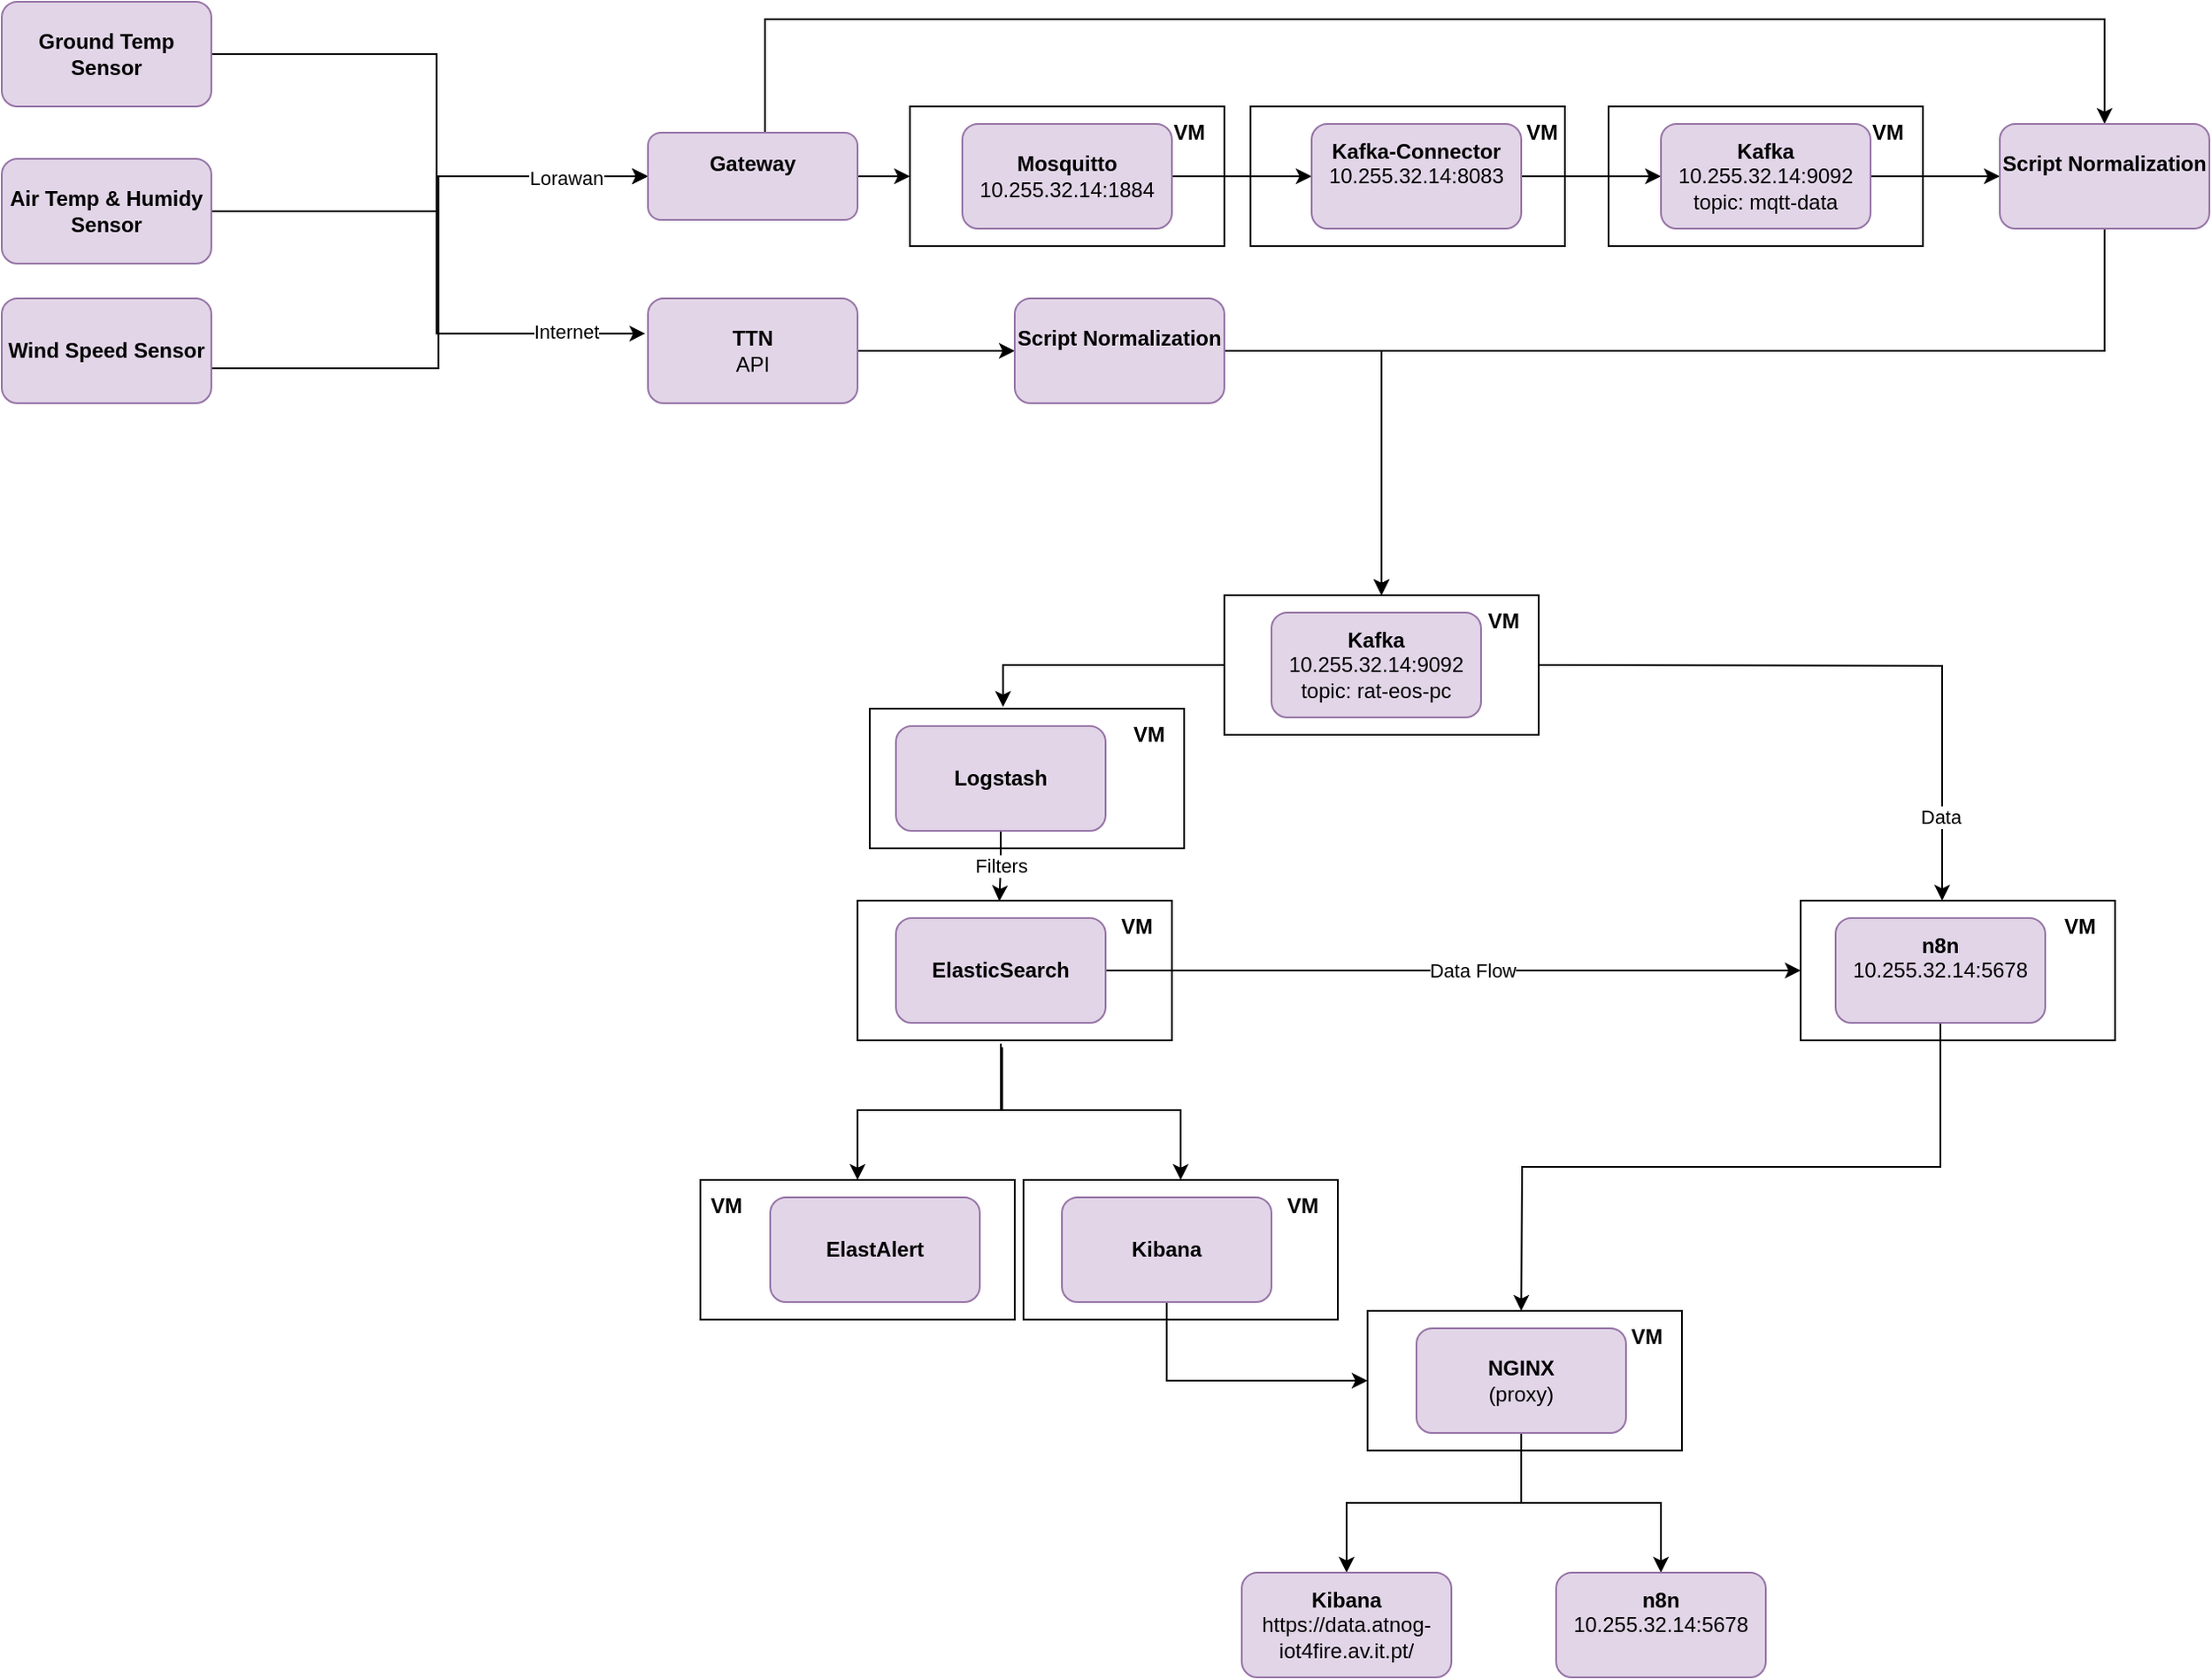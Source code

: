 <mxfile version="24.6.5" type="github">
  <diagram name="Página-1" id="U9sVXNLi1cfzZMgELVTF">
    <mxGraphModel dx="2345" dy="655" grid="0" gridSize="10" guides="1" tooltips="1" connect="1" arrows="1" fold="1" page="1" pageScale="1" pageWidth="827" pageHeight="1169" math="0" shadow="0">
      <root>
        <mxCell id="0" />
        <mxCell id="1" parent="0" />
        <mxCell id="4dspg_A0m96g3X4auWPV-66" value="" style="rounded=0;whiteSpace=wrap;html=1;" parent="1" vertex="1">
          <mxGeometry x="-293" y="435" width="180" height="80" as="geometry" />
        </mxCell>
        <mxCell id="4dspg_A0m96g3X4auWPV-67" value="&lt;b&gt;VM&lt;/b&gt;" style="text;html=1;align=center;verticalAlign=middle;whiteSpace=wrap;rounded=0;" parent="1" vertex="1">
          <mxGeometry x="-163" y="435" width="60" height="30" as="geometry" />
        </mxCell>
        <mxCell id="4dspg_A0m96g3X4auWPV-69" style="edgeStyle=orthogonalEdgeStyle;rounded=0;orthogonalLoop=1;jettySize=auto;html=1;exitX=0.46;exitY=1.05;exitDx=0;exitDy=0;entryX=0.5;entryY=0;entryDx=0;entryDy=0;exitPerimeter=0;" parent="1" source="4dspg_A0m96g3X4auWPV-64" target="4dspg_A0m96g3X4auWPV-60" edge="1">
          <mxGeometry relative="1" as="geometry" />
        </mxCell>
        <mxCell id="4dspg_A0m96g3X4auWPV-64" value="" style="rounded=0;whiteSpace=wrap;html=1;" parent="1" vertex="1">
          <mxGeometry x="-300" y="545" width="180" height="80" as="geometry" />
        </mxCell>
        <mxCell id="4dspg_A0m96g3X4auWPV-65" value="&lt;b&gt;VM&lt;/b&gt;" style="text;html=1;align=center;verticalAlign=middle;whiteSpace=wrap;rounded=0;" parent="1" vertex="1">
          <mxGeometry x="-170" y="545" width="60" height="30" as="geometry" />
        </mxCell>
        <mxCell id="4dspg_A0m96g3X4auWPV-62" value="" style="rounded=0;whiteSpace=wrap;html=1;" parent="1" vertex="1">
          <mxGeometry x="-390" y="705" width="180" height="80" as="geometry" />
        </mxCell>
        <mxCell id="4dspg_A0m96g3X4auWPV-63" value="&lt;b&gt;VM&lt;/b&gt;" style="text;html=1;align=center;verticalAlign=middle;whiteSpace=wrap;rounded=0;" parent="1" vertex="1">
          <mxGeometry x="-405" y="705" width="60" height="30" as="geometry" />
        </mxCell>
        <mxCell id="4dspg_A0m96g3X4auWPV-60" value="" style="rounded=0;whiteSpace=wrap;html=1;" parent="1" vertex="1">
          <mxGeometry x="-205" y="705" width="180" height="80" as="geometry" />
        </mxCell>
        <mxCell id="4dspg_A0m96g3X4auWPV-61" value="&lt;b&gt;VM&lt;/b&gt;" style="text;html=1;align=center;verticalAlign=middle;whiteSpace=wrap;rounded=0;" parent="1" vertex="1">
          <mxGeometry x="-75" y="705" width="60" height="30" as="geometry" />
        </mxCell>
        <mxCell id="4dspg_A0m96g3X4auWPV-58" value="" style="rounded=0;whiteSpace=wrap;html=1;" parent="1" vertex="1">
          <mxGeometry x="-8" y="780" width="180" height="80" as="geometry" />
        </mxCell>
        <mxCell id="4dspg_A0m96g3X4auWPV-59" value="&lt;b&gt;VM&lt;/b&gt;" style="text;html=1;align=center;verticalAlign=middle;whiteSpace=wrap;rounded=0;" parent="1" vertex="1">
          <mxGeometry x="122" y="780" width="60" height="30" as="geometry" />
        </mxCell>
        <mxCell id="4dspg_A0m96g3X4auWPV-53" value="" style="rounded=0;whiteSpace=wrap;html=1;" parent="1" vertex="1">
          <mxGeometry x="240" y="545" width="180" height="80" as="geometry" />
        </mxCell>
        <mxCell id="4dspg_A0m96g3X4auWPV-51" value="" style="rounded=0;whiteSpace=wrap;html=1;" parent="1" vertex="1">
          <mxGeometry x="-90" y="370" width="180" height="80" as="geometry" />
        </mxCell>
        <mxCell id="4dspg_A0m96g3X4auWPV-52" value="&lt;b&gt;VM&lt;/b&gt;" style="text;html=1;align=center;verticalAlign=middle;whiteSpace=wrap;rounded=0;" parent="1" vertex="1">
          <mxGeometry x="40" y="370" width="60" height="30" as="geometry" />
        </mxCell>
        <mxCell id="4dspg_A0m96g3X4auWPV-49" value="" style="rounded=0;whiteSpace=wrap;html=1;" parent="1" vertex="1">
          <mxGeometry x="-270" y="90" width="180" height="80" as="geometry" />
        </mxCell>
        <mxCell id="4dspg_A0m96g3X4auWPV-47" value="" style="rounded=0;whiteSpace=wrap;html=1;" parent="1" vertex="1">
          <mxGeometry x="-75" y="90" width="180" height="80" as="geometry" />
        </mxCell>
        <mxCell id="4dspg_A0m96g3X4auWPV-41" value="" style="rounded=0;whiteSpace=wrap;html=1;" parent="1" vertex="1">
          <mxGeometry x="130" y="90" width="180" height="80" as="geometry" />
        </mxCell>
        <mxCell id="VtKPe04n7dCPjRhlaxMr-1" style="edgeStyle=orthogonalEdgeStyle;rounded=0;orthogonalLoop=1;jettySize=auto;html=1;entryX=0;entryY=0.5;entryDx=0;entryDy=0;exitX=1;exitY=0.5;exitDx=0;exitDy=0;" parent="1" source="VtKPe04n7dCPjRhlaxMr-2" target="VtKPe04n7dCPjRhlaxMr-9" edge="1">
          <mxGeometry relative="1" as="geometry">
            <mxPoint x="-628" y="150" as="sourcePoint" />
            <Array as="points">
              <mxPoint x="-670" y="240" />
              <mxPoint x="-540" y="240" />
              <mxPoint x="-540" y="130" />
            </Array>
          </mxGeometry>
        </mxCell>
        <mxCell id="VtKPe04n7dCPjRhlaxMr-2" value="&lt;b&gt;Wind Speed Sensor&lt;/b&gt;" style="rounded=1;whiteSpace=wrap;html=1;fillColor=#e1d5e7;strokeColor=#9673a6;" parent="1" vertex="1">
          <mxGeometry x="-790" y="200" width="120" height="60" as="geometry" />
        </mxCell>
        <mxCell id="VtKPe04n7dCPjRhlaxMr-3" style="edgeStyle=orthogonalEdgeStyle;rounded=0;orthogonalLoop=1;jettySize=auto;html=1;exitX=1;exitY=0.5;exitDx=0;exitDy=0;entryX=0;entryY=0.5;entryDx=0;entryDy=0;" parent="1" source="VtKPe04n7dCPjRhlaxMr-4" target="VtKPe04n7dCPjRhlaxMr-9" edge="1">
          <mxGeometry relative="1" as="geometry">
            <mxPoint x="-448" y="150" as="sourcePoint" />
            <Array as="points">
              <mxPoint x="-540" y="150" />
              <mxPoint x="-540" y="130" />
            </Array>
          </mxGeometry>
        </mxCell>
        <mxCell id="4dspg_A0m96g3X4auWPV-9" value="Lorawan" style="edgeLabel;html=1;align=center;verticalAlign=middle;resizable=0;points=[];" parent="VtKPe04n7dCPjRhlaxMr-3" vertex="1" connectable="0">
          <mxGeometry x="0.653" y="-1" relative="1" as="geometry">
            <mxPoint as="offset" />
          </mxGeometry>
        </mxCell>
        <mxCell id="VtKPe04n7dCPjRhlaxMr-4" value="&lt;b&gt;Air Temp &amp;amp; Humidy Sensor&lt;/b&gt;" style="rounded=1;whiteSpace=wrap;html=1;fillColor=#e1d5e7;strokeColor=#9673a6;" parent="1" vertex="1">
          <mxGeometry x="-790" y="120" width="120" height="60" as="geometry" />
        </mxCell>
        <mxCell id="4dspg_A0m96g3X4auWPV-6" style="edgeStyle=orthogonalEdgeStyle;rounded=0;orthogonalLoop=1;jettySize=auto;html=1;exitX=1;exitY=0.5;exitDx=0;exitDy=0;entryX=-0.013;entryY=0.335;entryDx=0;entryDy=0;entryPerimeter=0;" parent="1" source="VtKPe04n7dCPjRhlaxMr-6" target="4dspg_A0m96g3X4auWPV-7" edge="1">
          <mxGeometry relative="1" as="geometry">
            <Array as="points">
              <mxPoint x="-541" y="60" />
              <mxPoint x="-541" y="220" />
            </Array>
          </mxGeometry>
        </mxCell>
        <mxCell id="4dspg_A0m96g3X4auWPV-10" value="Internet" style="edgeLabel;html=1;align=center;verticalAlign=middle;resizable=0;points=[];" parent="4dspg_A0m96g3X4auWPV-6" vertex="1" connectable="0">
          <mxGeometry x="0.775" y="1" relative="1" as="geometry">
            <mxPoint as="offset" />
          </mxGeometry>
        </mxCell>
        <mxCell id="VtKPe04n7dCPjRhlaxMr-6" value="&lt;b&gt;Ground Temp Sensor&lt;/b&gt;" style="rounded=1;whiteSpace=wrap;html=1;fillColor=#e1d5e7;strokeColor=#9673a6;" parent="1" vertex="1">
          <mxGeometry x="-790" y="30" width="120" height="60" as="geometry" />
        </mxCell>
        <mxCell id="4dspg_A0m96g3X4auWPV-21" style="edgeStyle=orthogonalEdgeStyle;rounded=0;orthogonalLoop=1;jettySize=auto;html=1;exitX=1;exitY=0.5;exitDx=0;exitDy=0;" parent="1" edge="1" source="VtKPe04n7dCPjRhlaxMr-9">
          <mxGeometry relative="1" as="geometry">
            <mxPoint x="-290" y="129.41" as="sourcePoint" />
            <mxPoint x="-270" y="129.41" as="targetPoint" />
          </mxGeometry>
        </mxCell>
        <mxCell id="_b3ZSCER_tLQH5-yUUfJ-1" style="edgeStyle=orthogonalEdgeStyle;rounded=0;orthogonalLoop=1;jettySize=auto;html=1;exitX=0.5;exitY=0;exitDx=0;exitDy=0;entryX=0.5;entryY=0;entryDx=0;entryDy=0;" parent="1" source="VtKPe04n7dCPjRhlaxMr-9" target="4dspg_A0m96g3X4auWPV-14" edge="1">
          <mxGeometry relative="1" as="geometry">
            <Array as="points">
              <mxPoint x="-353" y="40" />
              <mxPoint x="414" y="40" />
            </Array>
          </mxGeometry>
        </mxCell>
        <mxCell id="VtKPe04n7dCPjRhlaxMr-9" value="&lt;b&gt;Gateway&lt;/b&gt;&lt;br&gt;&lt;div&gt;&lt;br/&gt;&lt;/div&gt;" style="rounded=1;whiteSpace=wrap;html=1;fillColor=#e1d5e7;strokeColor=#9673a6;" parent="1" vertex="1">
          <mxGeometry x="-420" y="105" width="120" height="50" as="geometry" />
        </mxCell>
        <mxCell id="VtKPe04n7dCPjRhlaxMr-10" style="edgeStyle=orthogonalEdgeStyle;rounded=0;orthogonalLoop=1;jettySize=auto;html=1;entryX=0.45;entryY=0;entryDx=0;entryDy=0;entryPerimeter=0;" parent="1" target="4dspg_A0m96g3X4auWPV-53" edge="1">
          <mxGeometry relative="1" as="geometry">
            <mxPoint x="90" y="410" as="sourcePoint" />
            <mxPoint x="320" y="540" as="targetPoint" />
          </mxGeometry>
        </mxCell>
        <mxCell id="VtKPe04n7dCPjRhlaxMr-11" value="Data" style="edgeLabel;html=1;align=center;verticalAlign=middle;resizable=0;points=[];" parent="VtKPe04n7dCPjRhlaxMr-10" vertex="1" connectable="0">
          <mxGeometry x="0.516" y="-1" relative="1" as="geometry">
            <mxPoint y="40" as="offset" />
          </mxGeometry>
        </mxCell>
        <mxCell id="VtKPe04n7dCPjRhlaxMr-12" value="&lt;b&gt;Kafka&lt;/b&gt;&lt;div&gt;10.255.32.14:9092&lt;/div&gt;&lt;div&gt;topic: rat-eos-pc&lt;/div&gt;" style="rounded=1;whiteSpace=wrap;html=1;fillColor=#e1d5e7;strokeColor=#9673a6;" parent="1" vertex="1">
          <mxGeometry x="-63" y="380" width="120" height="60" as="geometry" />
        </mxCell>
        <mxCell id="VtKPe04n7dCPjRhlaxMr-13" value="Filters" style="edgeStyle=orthogonalEdgeStyle;rounded=0;orthogonalLoop=1;jettySize=auto;html=1;exitX=0.5;exitY=1;exitDx=0;exitDy=0;entryX=0.451;entryY=0.004;entryDx=0;entryDy=0;entryPerimeter=0;" parent="1" source="VtKPe04n7dCPjRhlaxMr-14" target="4dspg_A0m96g3X4auWPV-64" edge="1">
          <mxGeometry relative="1" as="geometry">
            <mxPoint x="-218" y="540" as="targetPoint" />
          </mxGeometry>
        </mxCell>
        <mxCell id="VtKPe04n7dCPjRhlaxMr-14" value="&lt;b&gt;Logstash&lt;/b&gt;" style="rounded=1;whiteSpace=wrap;html=1;fillColor=#e1d5e7;strokeColor=#9673a6;" parent="1" vertex="1">
          <mxGeometry x="-278" y="445" width="120" height="60" as="geometry" />
        </mxCell>
        <mxCell id="4dspg_A0m96g3X4auWPV-40" style="edgeStyle=orthogonalEdgeStyle;rounded=0;orthogonalLoop=1;jettySize=auto;html=1;exitX=0.5;exitY=1;exitDx=0;exitDy=0;" parent="1" source="VtKPe04n7dCPjRhlaxMr-16" edge="1">
          <mxGeometry relative="1" as="geometry">
            <mxPoint x="80" y="780" as="targetPoint" />
          </mxGeometry>
        </mxCell>
        <mxCell id="VtKPe04n7dCPjRhlaxMr-16" value="&lt;b&gt;n8n&lt;/b&gt;&lt;div&gt;&lt;div&gt;10.255.32.14:5678&lt;/div&gt;&lt;/div&gt;&lt;div&gt;&lt;br&gt;&lt;/div&gt;" style="rounded=1;whiteSpace=wrap;html=1;fillColor=#e1d5e7;strokeColor=#9673a6;" parent="1" vertex="1">
          <mxGeometry x="260" y="555" width="120" height="60" as="geometry" />
        </mxCell>
        <mxCell id="VtKPe04n7dCPjRhlaxMr-18" style="edgeStyle=orthogonalEdgeStyle;rounded=0;orthogonalLoop=1;jettySize=auto;html=1;exitX=0.456;exitY=1.023;exitDx=0;exitDy=0;entryX=0.5;entryY=0;entryDx=0;entryDy=0;exitPerimeter=0;" parent="1" source="4dspg_A0m96g3X4auWPV-64" target="4dspg_A0m96g3X4auWPV-62" edge="1">
          <mxGeometry relative="1" as="geometry">
            <mxPoint x="-298" y="715" as="targetPoint" />
          </mxGeometry>
        </mxCell>
        <mxCell id="VtKPe04n7dCPjRhlaxMr-20" style="edgeStyle=orthogonalEdgeStyle;rounded=0;orthogonalLoop=1;jettySize=auto;html=1;exitX=1;exitY=0.5;exitDx=0;exitDy=0;entryX=0;entryY=0.5;entryDx=0;entryDy=0;" parent="1" source="VtKPe04n7dCPjRhlaxMr-22" target="4dspg_A0m96g3X4auWPV-53" edge="1">
          <mxGeometry relative="1" as="geometry" />
        </mxCell>
        <mxCell id="VtKPe04n7dCPjRhlaxMr-21" value="Data Flow" style="edgeLabel;html=1;align=center;verticalAlign=middle;resizable=0;points=[];" parent="VtKPe04n7dCPjRhlaxMr-20" vertex="1" connectable="0">
          <mxGeometry x="0.462" y="-1" relative="1" as="geometry">
            <mxPoint x="-81" y="-1" as="offset" />
          </mxGeometry>
        </mxCell>
        <mxCell id="VtKPe04n7dCPjRhlaxMr-22" value="&lt;b&gt;ElasticSearch&lt;/b&gt;" style="rounded=1;whiteSpace=wrap;html=1;fillColor=#e1d5e7;strokeColor=#9673a6;" parent="1" vertex="1">
          <mxGeometry x="-278" y="555" width="120" height="60" as="geometry" />
        </mxCell>
        <mxCell id="VtKPe04n7dCPjRhlaxMr-23" value="&lt;b&gt;ElastAlert&lt;/b&gt;" style="rounded=1;whiteSpace=wrap;html=1;fillColor=#e1d5e7;strokeColor=#9673a6;" parent="1" vertex="1">
          <mxGeometry x="-350" y="715" width="120" height="60" as="geometry" />
        </mxCell>
        <mxCell id="4dspg_A0m96g3X4auWPV-38" style="edgeStyle=orthogonalEdgeStyle;rounded=0;orthogonalLoop=1;jettySize=auto;html=1;exitX=0.5;exitY=1;exitDx=0;exitDy=0;entryX=0;entryY=0.5;entryDx=0;entryDy=0;" parent="1" source="VtKPe04n7dCPjRhlaxMr-24" target="4dspg_A0m96g3X4auWPV-58" edge="1">
          <mxGeometry relative="1" as="geometry" />
        </mxCell>
        <mxCell id="VtKPe04n7dCPjRhlaxMr-24" value="&lt;b&gt;Kibana&lt;/b&gt;" style="rounded=1;whiteSpace=wrap;html=1;fillColor=#e1d5e7;strokeColor=#9673a6;" parent="1" vertex="1">
          <mxGeometry x="-183" y="715" width="120" height="60" as="geometry" />
        </mxCell>
        <mxCell id="4dspg_A0m96g3X4auWPV-71" style="edgeStyle=orthogonalEdgeStyle;rounded=0;orthogonalLoop=1;jettySize=auto;html=1;exitX=1;exitY=0.5;exitDx=0;exitDy=0;entryX=0;entryY=0.5;entryDx=0;entryDy=0;" parent="1" source="4dspg_A0m96g3X4auWPV-7" target="4dspg_A0m96g3X4auWPV-16" edge="1">
          <mxGeometry relative="1" as="geometry" />
        </mxCell>
        <mxCell id="4dspg_A0m96g3X4auWPV-7" value="&lt;b&gt;TTN&lt;/b&gt;&lt;br&gt;API" style="rounded=1;whiteSpace=wrap;html=1;fillColor=#e1d5e7;strokeColor=#9673a6;" parent="1" vertex="1">
          <mxGeometry x="-420" y="200" width="120" height="60" as="geometry" />
        </mxCell>
        <mxCell id="4dspg_A0m96g3X4auWPV-29" style="edgeStyle=orthogonalEdgeStyle;rounded=0;orthogonalLoop=1;jettySize=auto;html=1;exitX=1;exitY=0.5;exitDx=0;exitDy=0;entryX=0;entryY=0.5;entryDx=0;entryDy=0;" parent="1" source="4dspg_A0m96g3X4auWPV-8" target="4dspg_A0m96g3X4auWPV-11" edge="1">
          <mxGeometry relative="1" as="geometry" />
        </mxCell>
        <mxCell id="4dspg_A0m96g3X4auWPV-8" value="&lt;b&gt;Mosquitto&lt;/b&gt;&lt;div&gt;&lt;div&gt;10.255.32.14:1884&lt;/div&gt;&lt;/div&gt;" style="rounded=1;whiteSpace=wrap;html=1;fillColor=#e1d5e7;strokeColor=#9673a6;" parent="1" vertex="1">
          <mxGeometry x="-240" y="100" width="120" height="60" as="geometry" />
        </mxCell>
        <mxCell id="4dspg_A0m96g3X4auWPV-26" style="edgeStyle=orthogonalEdgeStyle;rounded=0;orthogonalLoop=1;jettySize=auto;html=1;exitX=1;exitY=0.5;exitDx=0;exitDy=0;entryX=0;entryY=0.5;entryDx=0;entryDy=0;" parent="1" source="4dspg_A0m96g3X4auWPV-11" target="4dspg_A0m96g3X4auWPV-12" edge="1">
          <mxGeometry relative="1" as="geometry" />
        </mxCell>
        <mxCell id="4dspg_A0m96g3X4auWPV-11" value="&lt;b&gt;Kafka-Connector&lt;/b&gt;&lt;div&gt;&lt;div&gt;10.255.32.14:8083&lt;/div&gt;&lt;/div&gt;&lt;div&gt;&lt;br&gt;&lt;/div&gt;" style="rounded=1;whiteSpace=wrap;html=1;fillColor=#e1d5e7;strokeColor=#9673a6;" parent="1" vertex="1">
          <mxGeometry x="-40" y="100" width="120" height="60" as="geometry" />
        </mxCell>
        <mxCell id="4dspg_A0m96g3X4auWPV-27" style="edgeStyle=orthogonalEdgeStyle;rounded=0;orthogonalLoop=1;jettySize=auto;html=1;exitX=1;exitY=0.5;exitDx=0;exitDy=0;entryX=0;entryY=0.5;entryDx=0;entryDy=0;" parent="1" source="4dspg_A0m96g3X4auWPV-12" target="4dspg_A0m96g3X4auWPV-14" edge="1">
          <mxGeometry relative="1" as="geometry" />
        </mxCell>
        <mxCell id="4dspg_A0m96g3X4auWPV-12" value="&lt;b&gt;Kafka&lt;/b&gt;&lt;div&gt;&lt;div&gt;10.255.32.14:9092&lt;/div&gt;&lt;/div&gt;&lt;div&gt;topic: mqtt-data&lt;br&gt;&lt;/div&gt;" style="rounded=1;whiteSpace=wrap;html=1;fillColor=#e1d5e7;strokeColor=#9673a6;" parent="1" vertex="1">
          <mxGeometry x="160" y="100" width="120" height="60" as="geometry" />
        </mxCell>
        <mxCell id="4dspg_A0m96g3X4auWPV-17" style="edgeStyle=orthogonalEdgeStyle;rounded=0;orthogonalLoop=1;jettySize=auto;html=1;exitX=0.5;exitY=1;exitDx=0;exitDy=0;" parent="1" source="4dspg_A0m96g3X4auWPV-14" edge="1">
          <mxGeometry relative="1" as="geometry">
            <mxPoint y="370" as="targetPoint" />
            <Array as="points">
              <mxPoint x="414" y="230" />
              <mxPoint y="230" />
            </Array>
          </mxGeometry>
        </mxCell>
        <mxCell id="4dspg_A0m96g3X4auWPV-14" value="&lt;b&gt;Script Normalization&lt;/b&gt;&lt;div&gt;&lt;div&gt;&lt;br&gt;&lt;/div&gt;&lt;/div&gt;" style="rounded=1;whiteSpace=wrap;html=1;fillColor=#e1d5e7;strokeColor=#9673a6;" parent="1" vertex="1">
          <mxGeometry x="354" y="100" width="120" height="60" as="geometry" />
        </mxCell>
        <mxCell id="4dspg_A0m96g3X4auWPV-19" style="edgeStyle=orthogonalEdgeStyle;rounded=0;orthogonalLoop=1;jettySize=auto;html=1;exitX=1;exitY=0.5;exitDx=0;exitDy=0;entryX=0.5;entryY=0;entryDx=0;entryDy=0;" parent="1" source="4dspg_A0m96g3X4auWPV-16" target="4dspg_A0m96g3X4auWPV-51" edge="1">
          <mxGeometry relative="1" as="geometry">
            <mxPoint y="380" as="targetPoint" />
          </mxGeometry>
        </mxCell>
        <mxCell id="4dspg_A0m96g3X4auWPV-16" value="&lt;b&gt;Script Normalization&lt;/b&gt;&lt;div&gt;&lt;div&gt;&lt;br&gt;&lt;/div&gt;&lt;/div&gt;" style="rounded=1;whiteSpace=wrap;html=1;fillColor=#e1d5e7;strokeColor=#9673a6;" parent="1" vertex="1">
          <mxGeometry x="-210" y="200" width="120" height="60" as="geometry" />
        </mxCell>
        <mxCell id="4dspg_A0m96g3X4auWPV-36" style="edgeStyle=orthogonalEdgeStyle;rounded=0;orthogonalLoop=1;jettySize=auto;html=1;exitX=0.5;exitY=1;exitDx=0;exitDy=0;entryX=0.5;entryY=0;entryDx=0;entryDy=0;" parent="1" source="4dspg_A0m96g3X4auWPV-32" target="4dspg_A0m96g3X4auWPV-34" edge="1">
          <mxGeometry relative="1" as="geometry" />
        </mxCell>
        <mxCell id="4dspg_A0m96g3X4auWPV-37" style="edgeStyle=orthogonalEdgeStyle;rounded=0;orthogonalLoop=1;jettySize=auto;html=1;exitX=0.5;exitY=1;exitDx=0;exitDy=0;entryX=0.5;entryY=0;entryDx=0;entryDy=0;" parent="1" source="4dspg_A0m96g3X4auWPV-32" target="4dspg_A0m96g3X4auWPV-35" edge="1">
          <mxGeometry relative="1" as="geometry" />
        </mxCell>
        <mxCell id="4dspg_A0m96g3X4auWPV-32" value="&lt;b&gt;NGINX&lt;/b&gt;&lt;div&gt;(proxy)&lt;b&gt;&lt;br&gt;&lt;/b&gt;&lt;/div&gt;" style="rounded=1;whiteSpace=wrap;html=1;fillColor=#e1d5e7;strokeColor=#9673a6;" parent="1" vertex="1">
          <mxGeometry x="20" y="790" width="120" height="60" as="geometry" />
        </mxCell>
        <mxCell id="4dspg_A0m96g3X4auWPV-34" value="&lt;b&gt;Kibana&lt;/b&gt;&lt;div&gt;https://data.atnog-iot4fire.av.it.pt/&lt;b&gt;&lt;br&gt;&lt;/b&gt;&lt;/div&gt;" style="rounded=1;whiteSpace=wrap;html=1;fillColor=#e1d5e7;strokeColor=#9673a6;" parent="1" vertex="1">
          <mxGeometry x="-80" y="930" width="120" height="60" as="geometry" />
        </mxCell>
        <mxCell id="4dspg_A0m96g3X4auWPV-35" value="&lt;b&gt;n8n&lt;/b&gt;&lt;div&gt;&lt;div&gt;10.255.32.14:5678&lt;/div&gt;&lt;/div&gt;&lt;div&gt;&lt;br&gt;&lt;/div&gt;" style="rounded=1;whiteSpace=wrap;html=1;fillColor=#e1d5e7;strokeColor=#9673a6;" parent="1" vertex="1">
          <mxGeometry x="100" y="930" width="120" height="60" as="geometry" />
        </mxCell>
        <mxCell id="4dspg_A0m96g3X4auWPV-45" value="&lt;b&gt;VM&lt;/b&gt;" style="text;html=1;align=center;verticalAlign=middle;whiteSpace=wrap;rounded=0;" parent="1" vertex="1">
          <mxGeometry x="260" y="90" width="60" height="30" as="geometry" />
        </mxCell>
        <mxCell id="4dspg_A0m96g3X4auWPV-48" value="&lt;b&gt;VM&lt;/b&gt;" style="text;html=1;align=center;verticalAlign=middle;whiteSpace=wrap;rounded=0;" parent="1" vertex="1">
          <mxGeometry x="62" y="90" width="60" height="30" as="geometry" />
        </mxCell>
        <mxCell id="4dspg_A0m96g3X4auWPV-50" value="&lt;b&gt;VM&lt;/b&gt;" style="text;html=1;align=center;verticalAlign=middle;whiteSpace=wrap;rounded=0;" parent="1" vertex="1">
          <mxGeometry x="-140" y="90" width="60" height="30" as="geometry" />
        </mxCell>
        <mxCell id="4dspg_A0m96g3X4auWPV-54" value="&lt;b&gt;VM&lt;/b&gt;" style="text;html=1;align=center;verticalAlign=middle;whiteSpace=wrap;rounded=0;" parent="1" vertex="1">
          <mxGeometry x="370" y="545" width="60" height="30" as="geometry" />
        </mxCell>
        <mxCell id="4dspg_A0m96g3X4auWPV-68" style="edgeStyle=orthogonalEdgeStyle;rounded=0;orthogonalLoop=1;jettySize=auto;html=1;entryX=0.424;entryY=-0.013;entryDx=0;entryDy=0;entryPerimeter=0;exitX=0;exitY=0.5;exitDx=0;exitDy=0;" parent="1" source="4dspg_A0m96g3X4auWPV-51" target="4dspg_A0m96g3X4auWPV-66" edge="1">
          <mxGeometry relative="1" as="geometry">
            <mxPoint x="-100" y="410" as="sourcePoint" />
          </mxGeometry>
        </mxCell>
      </root>
    </mxGraphModel>
  </diagram>
</mxfile>

